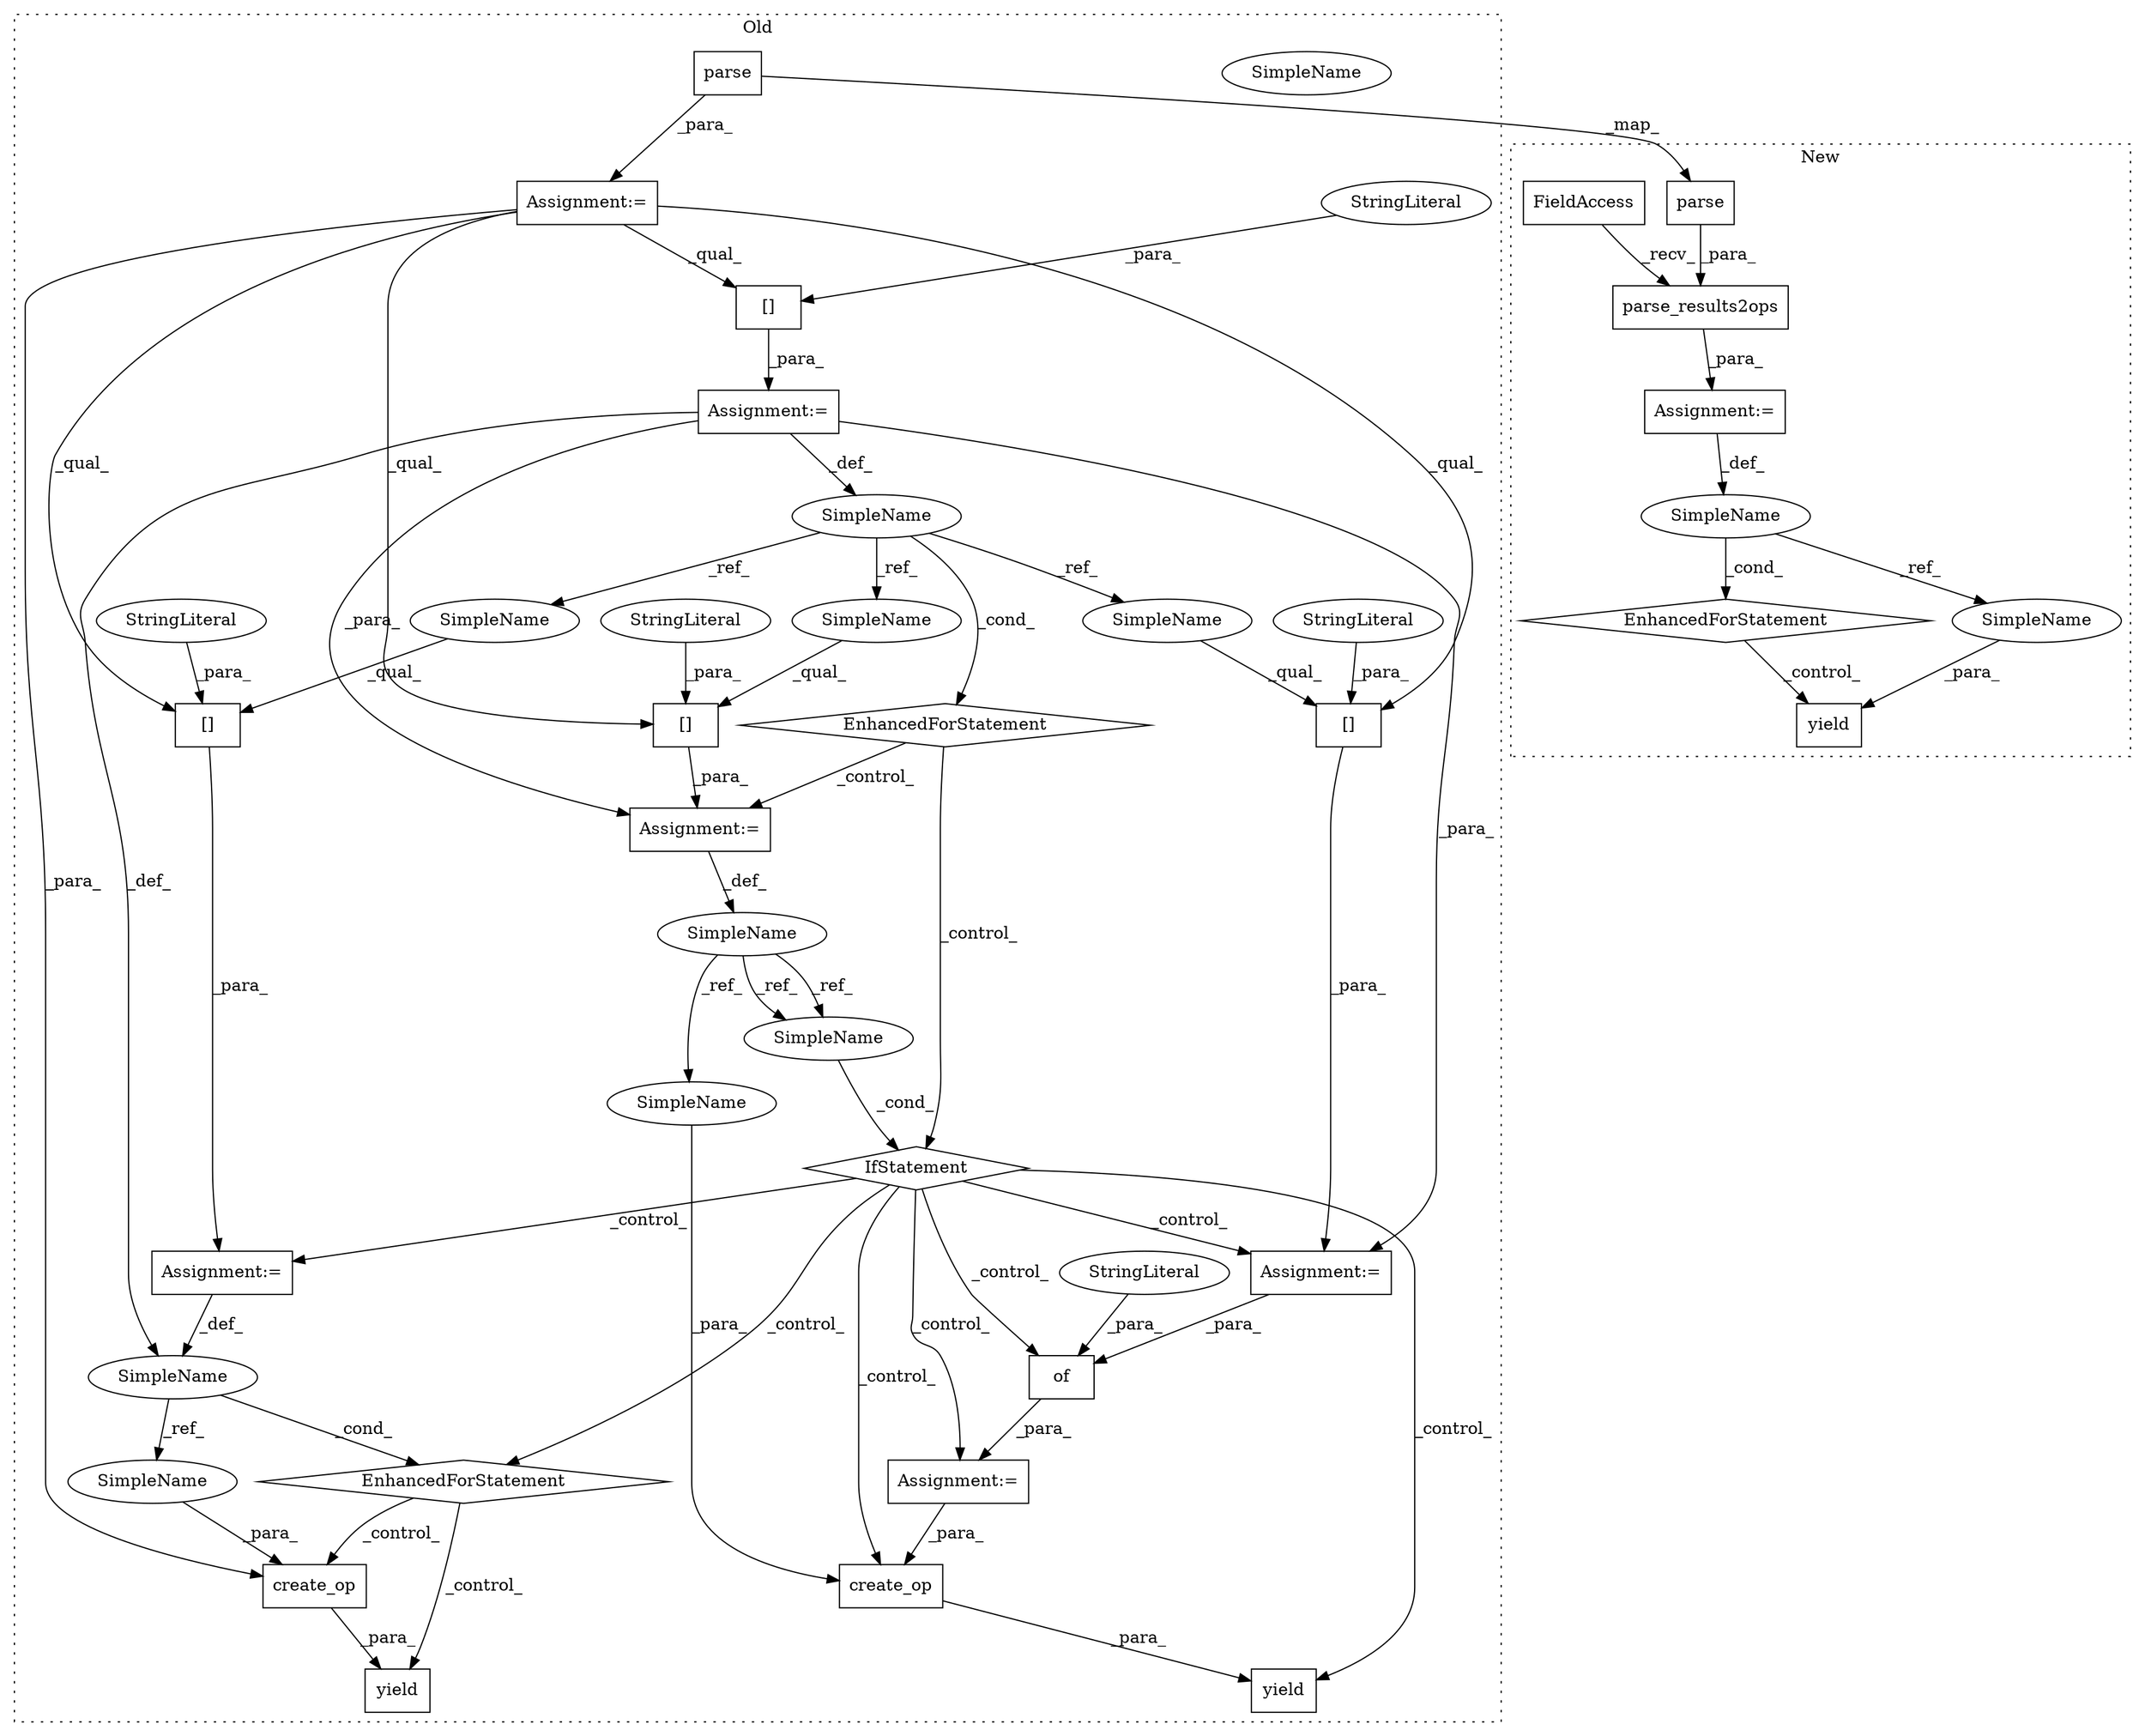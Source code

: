 digraph G {
subgraph cluster0 {
1 [label="EnhancedForStatement" a="70" s="1661,1757" l="65,2" shape="diamond"];
3 [label="Assignment:=" a="7" s="1661,1757" l="65,2" shape="box"];
6 [label="yield" a="112" s="1773" l="7" shape="box"];
7 [label="SimpleName" a="42" s="1730" l="4" shape="ellipse"];
8 [label="SimpleName" a="42" s="1486" l="9" shape="ellipse"];
9 [label="IfStatement" a="25" s="1524,1537" l="4,2" shape="diamond"];
10 [label="Assignment:=" a="7" s="1585" l="1" shape="box"];
12 [label="EnhancedForStatement" a="70" s="1382,1474" l="57,2" shape="diamond"];
13 [label="yield" a="112" s="1617" l="7" shape="box"];
14 [label="SimpleName" a="42" s="1443" l="5" shape="ellipse"];
15 [label="Assignment:=" a="7" s="1382,1474" l="57,2" shape="box"];
16 [label="Assignment:=" a="7" s="1355" l="1" shape="box"];
17 [label="of" a="32" s="1590,1604" l="3,1" shape="box"];
18 [label="[]" a="2" s="1496,1513" l="6,1" shape="box"];
19 [label="SimpleName" a="42" s="1528" l="9" shape="ellipse"];
20 [label="[]" a="2" s="1556,1568" l="6,1" shape="box"];
21 [label="StringLiteral" a="45" s="1562" l="6" shape="ellipse"];
22 [label="[]" a="2" s="1451,1473" l="14,1" shape="box"];
23 [label="StringLiteral" a="45" s="1465" l="8" shape="ellipse"];
24 [label="[]" a="2" s="1737,1756" l="6,1" shape="box"];
25 [label="StringLiteral" a="45" s="1502" l="11" shape="ellipse"];
26 [label="StringLiteral" a="45" s="1593" l="6" shape="ellipse"];
27 [label="StringLiteral" a="45" s="1743" l="13" shape="ellipse"];
28 [label="create_op" a="32" s="1780,1794" l="10,1" shape="box"];
29 [label="Assignment:=" a="7" s="1555" l="1" shape="box"];
30 [label="create_op" a="32" s="1624,1648" l="10,1" shape="box"];
31 [label="Assignment:=" a="7" s="1495" l="1" shape="box"];
33 [label="parse" a="32" s="1363,1373" l="6,1" shape="box"];
36 [label="SimpleName" a="42" s="1790" l="4" shape="ellipse"];
37 [label="SimpleName" a="42" s="1737" l="5" shape="ellipse"];
38 [label="SimpleName" a="42" s="1496" l="5" shape="ellipse"];
39 [label="SimpleName" a="42" s="1556" l="5" shape="ellipse"];
40 [label="SimpleName" a="42" s="1634" l="9" shape="ellipse"];
41 [label="SimpleName" a="42" s="1528" l="9" shape="ellipse"];
label = "Old";
style="dotted";
}
subgraph cluster1 {
2 [label="yield" a="112" s="1355" l="7" shape="box"];
4 [label="EnhancedForStatement" a="70" s="1228,1343" l="57,2" shape="diamond"];
5 [label="Assignment:=" a="7" s="1228,1343" l="57,2" shape="box"];
11 [label="SimpleName" a="42" s="1289" l="2" shape="ellipse"];
32 [label="parse" a="32" s="1331,1341" l="6,1" shape="box"];
34 [label="parse_results2ops" a="32" s="1306,1342" l="18,1" shape="box"];
35 [label="FieldAccess" a="22" s="1294" l="11" shape="box"];
42 [label="SimpleName" a="42" s="1362" l="2" shape="ellipse"];
label = "New";
style="dotted";
}
1 -> 6 [label="_control_"];
1 -> 28 [label="_control_"];
3 -> 7 [label="_def_"];
4 -> 2 [label="_control_"];
5 -> 11 [label="_def_"];
7 -> 1 [label="_cond_"];
7 -> 36 [label="_ref_"];
8 -> 40 [label="_ref_"];
8 -> 41 [label="_ref_"];
8 -> 41 [label="_ref_"];
9 -> 17 [label="_control_"];
9 -> 13 [label="_control_"];
9 -> 1 [label="_control_"];
9 -> 30 [label="_control_"];
9 -> 10 [label="_control_"];
9 -> 3 [label="_control_"];
9 -> 29 [label="_control_"];
10 -> 30 [label="_para_"];
11 -> 4 [label="_cond_"];
11 -> 42 [label="_ref_"];
12 -> 31 [label="_control_"];
12 -> 9 [label="_control_"];
14 -> 12 [label="_cond_"];
14 -> 39 [label="_ref_"];
14 -> 38 [label="_ref_"];
14 -> 37 [label="_ref_"];
15 -> 7 [label="_def_"];
15 -> 31 [label="_para_"];
15 -> 29 [label="_para_"];
15 -> 14 [label="_def_"];
16 -> 20 [label="_qual_"];
16 -> 28 [label="_para_"];
16 -> 24 [label="_qual_"];
16 -> 18 [label="_qual_"];
16 -> 22 [label="_qual_"];
17 -> 10 [label="_para_"];
18 -> 31 [label="_para_"];
20 -> 29 [label="_para_"];
21 -> 20 [label="_para_"];
22 -> 15 [label="_para_"];
23 -> 22 [label="_para_"];
24 -> 3 [label="_para_"];
25 -> 18 [label="_para_"];
26 -> 17 [label="_para_"];
27 -> 24 [label="_para_"];
28 -> 6 [label="_para_"];
29 -> 17 [label="_para_"];
30 -> 13 [label="_para_"];
31 -> 8 [label="_def_"];
32 -> 34 [label="_para_"];
33 -> 16 [label="_para_"];
33 -> 32 [label="_map_"];
34 -> 5 [label="_para_"];
35 -> 34 [label="_recv_"];
36 -> 28 [label="_para_"];
37 -> 24 [label="_qual_"];
38 -> 18 [label="_qual_"];
39 -> 20 [label="_qual_"];
40 -> 30 [label="_para_"];
41 -> 9 [label="_cond_"];
42 -> 2 [label="_para_"];
}